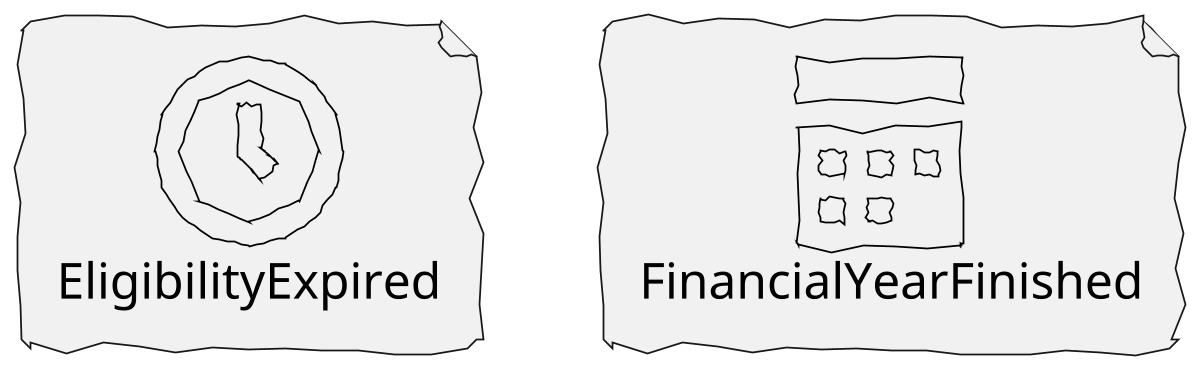 @startuml
!include <tupadr3/common>
!include <tupadr3/font-awesome-5/clock>
!include <tupadr3/font-awesome-5/calendar_alt>

skinparam defaultFontName Purisa
skinparam handwritten true
skinparam backgroundcolor transparent

skinparam defaultTextAlignment center


scale 1200*480

file EligibilityExpired [
    <size:80><&clock></size>
    EligibilityExpired
]

file FinancialYearFinished [
    <size:80><&calendar></size>
    FinancialYearFinished
]

@enduml